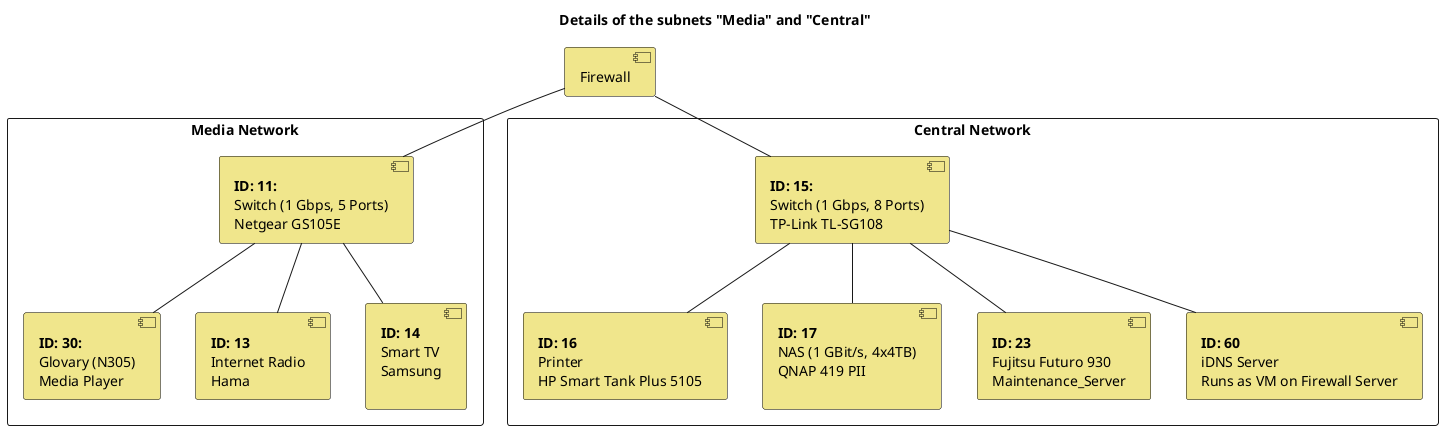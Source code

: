 @startuml
title Details of the subnets "Media" and "Central" 

[Firewall]

skinparam component {
    BackgroundColor Khaki
    BorderColor Black
    FontColor Black
}

rectangle "Media Network" as Media {
    [**ID: 11:**\nSwitch (1 Gbps, 5 Ports)\nNetgear GS105E] as SWITCH_MEDIA
    [**ID: 30:**\nGlovary (N305)\nMedia Player] as MEDIAPLAYER_GLOVARY_N305

    [**ID: 13**\nInternet Radio\nHama] as Media_Radio
    [**ID: 14**\nSmart TV\nSamsung\n] as Media_TV
}

rectangle "Central Network" as Central {
    [**ID: 15:**\nSwitch (1 Gbps, 8 Ports)\nTP-Link TL-SG108] as SWITCH_CENTRAL
    [**ID: 16**\nPrinter\nHP Smart Tank Plus 5105] as Central_Printer
    [**ID: 17**\nNAS (1 GBit/s, 4x4TB)\nQNAP 419 PII\n] as Central_NAS
    [**ID: 23**\nFujitsu Futuro 930\nMaintenance_Server] as Maintenance
    [**ID: 60**\niDNS Server\nRuns as VM on Firewall Server] as Dns
    
}

Firewall -- SWITCH_CENTRAL
Firewall -- SWITCH_MEDIA

SWITCH_MEDIA -- Media_Radio
SWITCH_MEDIA -- Media_TV
SWITCH_MEDIA -- MEDIAPLAYER_GLOVARY_N305

SWITCH_CENTRAL -- Central_Printer
SWITCH_CENTRAL -- Central_NAS
SWITCH_CENTRAL -- Maintenance
SWITCH_CENTRAL -- Dns

@enduml

